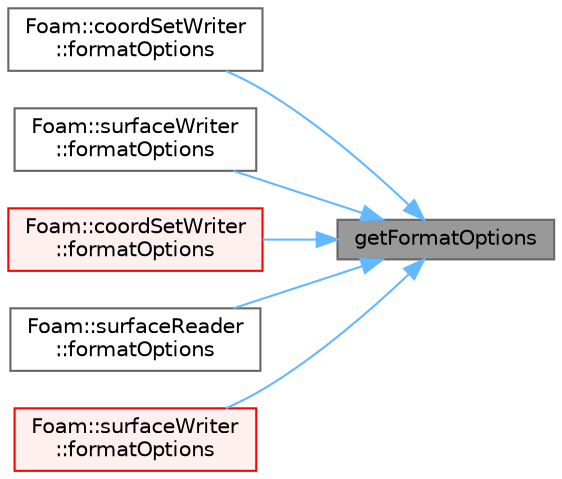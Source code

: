 digraph "getFormatOptions"
{
 // LATEX_PDF_SIZE
  bgcolor="transparent";
  edge [fontname=Helvetica,fontsize=10,labelfontname=Helvetica,labelfontsize=10];
  node [fontname=Helvetica,fontsize=10,shape=box,height=0.2,width=0.4];
  rankdir="RL";
  Node1 [id="Node000001",label="getFormatOptions",height=0.2,width=0.4,color="gray40", fillcolor="grey60", style="filled", fontcolor="black",tooltip=" "];
  Node1 -> Node2 [id="edge1_Node000001_Node000002",dir="back",color="steelblue1",style="solid",tooltip=" "];
  Node2 [id="Node000002",label="Foam::coordSetWriter\l::formatOptions",height=0.2,width=0.4,color="grey40", fillcolor="white", style="filled",URL="$classFoam_1_1coordSetWriter.html#a5cb97130ba242537bfaa530a56827e43",tooltip=" "];
  Node1 -> Node3 [id="edge2_Node000001_Node000003",dir="back",color="steelblue1",style="solid",tooltip=" "];
  Node3 [id="Node000003",label="Foam::surfaceWriter\l::formatOptions",height=0.2,width=0.4,color="grey40", fillcolor="white", style="filled",URL="$classFoam_1_1surfaceWriter.html#af4892aa89671227a966a07a48266bef8",tooltip=" "];
  Node1 -> Node4 [id="edge3_Node000001_Node000004",dir="back",color="steelblue1",style="solid",tooltip=" "];
  Node4 [id="Node000004",label="Foam::coordSetWriter\l::formatOptions",height=0.2,width=0.4,color="red", fillcolor="#FFF0F0", style="filled",URL="$classFoam_1_1coordSetWriter.html#afd51dc05cdd9a6348cbdcb536a6705d0",tooltip=" "];
  Node1 -> Node6 [id="edge4_Node000001_Node000006",dir="back",color="steelblue1",style="solid",tooltip=" "];
  Node6 [id="Node000006",label="Foam::surfaceReader\l::formatOptions",height=0.2,width=0.4,color="grey40", fillcolor="white", style="filled",URL="$classFoam_1_1surfaceReader.html#afd51dc05cdd9a6348cbdcb536a6705d0",tooltip=" "];
  Node1 -> Node7 [id="edge5_Node000001_Node000007",dir="back",color="steelblue1",style="solid",tooltip=" "];
  Node7 [id="Node000007",label="Foam::surfaceWriter\l::formatOptions",height=0.2,width=0.4,color="red", fillcolor="#FFF0F0", style="filled",URL="$classFoam_1_1surfaceWriter.html#afd51dc05cdd9a6348cbdcb536a6705d0",tooltip=" "];
}
